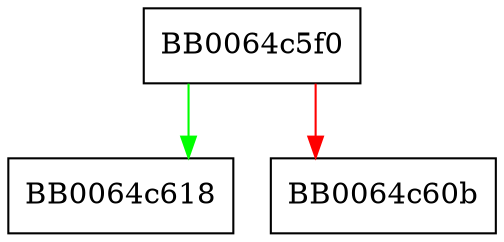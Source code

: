 digraph ossl_store_loader_store_remove_all_provided {
  node [shape="box"];
  graph [splines=ortho];
  BB0064c5f0 -> BB0064c618 [color="green"];
  BB0064c5f0 -> BB0064c60b [color="red"];
}